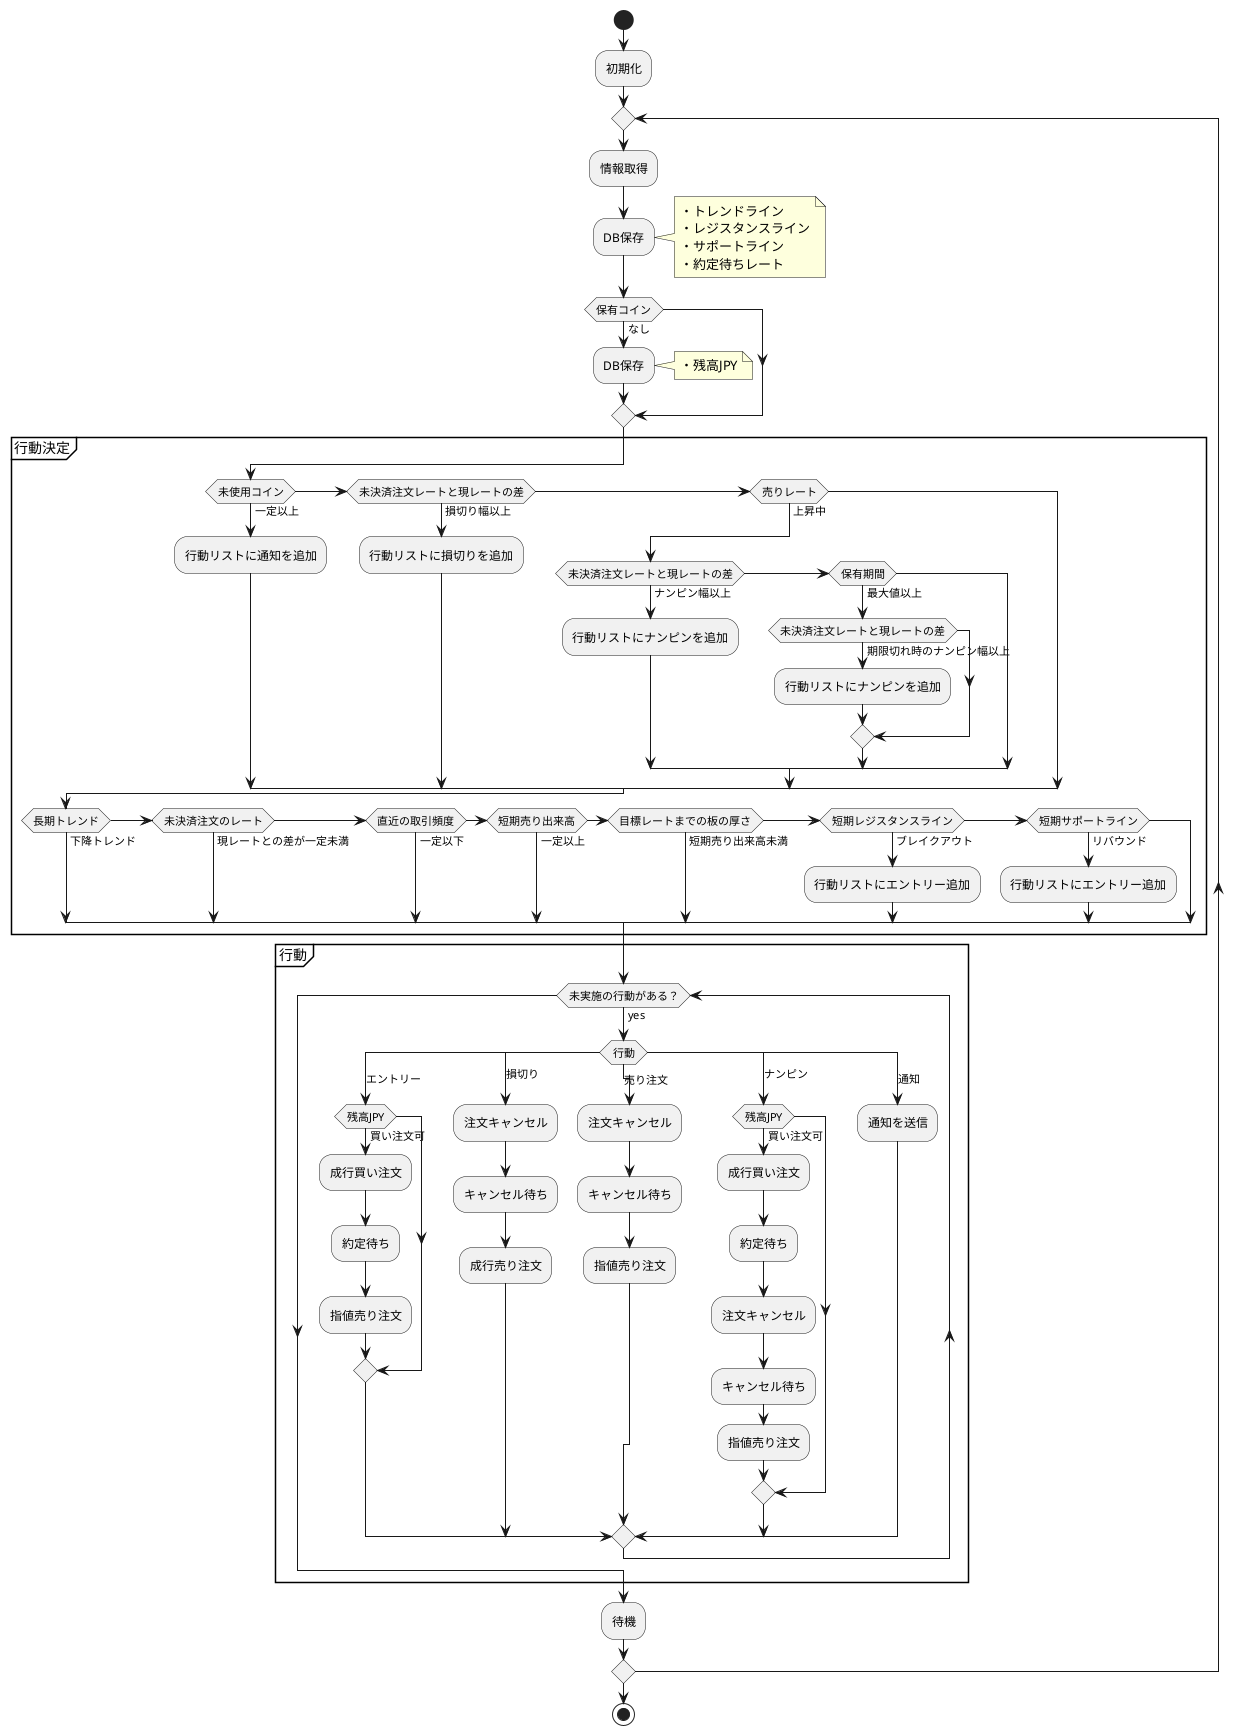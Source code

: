 @startuml trading-bot-rust
start

:初期化;

repeat
    :情報取得;

    :DB保存;
    note right
        ・トレンドライン
        ・レジスタンスライン
        ・サポートライン
        ・約定待ちレート
    end note

    if (保有コイン) then (なし)
        :DB保存;
        note right
            ・残高JPY
        end note
    endif

    partition 行動決定 {
        if (未使用コイン) then (一定以上)
            :行動リストに通知を追加;
        elseif (未決済注文レートと現レートの差) then (損切り幅以上)
            :行動リストに損切りを追加;
        elseif (売りレート) then (上昇中)
            if (未決済注文レートと現レートの差) then (ナンピン幅以上)
                :行動リストにナンピンを追加;
            elseif (保有期間) then (最大値以上)
                if (未決済注文レートと現レートの差) then (期限切れ時のナンピン幅以上)
                    :行動リストにナンピンを追加;
                endif
            endif
        endif

        if (長期トレンド) then (下降トレンド)
        elseif (未決済注文のレート) then (現レートとの差が一定未満)
        elseif (直近の取引頻度) then (一定以下)
        elseif (短期売り出来高) then (一定以上)
        elseif (目標レートまでの板の厚さ) then (短期売り出来高未満)
        elseif (短期レジスタンスライン) then (ブレイクアウト)
            :行動リストにエントリー追加;
        elseif (短期サポートライン) then (リバウンド)
            :行動リストにエントリー追加;
        endif
    }

    partition 行動 {
        while (未実施の行動がある？) is (yes)
            switch (行動)
            case (エントリー)
                if (残高JPY) then (買い注文可)
                    :成行買い注文;
                    :約定待ち;
                    :指値売り注文;
                endif
            case (損切り)
                :注文キャンセル;
                :キャンセル待ち;
                :成行売り注文;
            case (売り注文)
                :注文キャンセル;
                :キャンセル待ち;
                :指値売り注文;
            case (ナンピン)
                if (残高JPY) then (買い注文可)
                    :成行買い注文;
                    :約定待ち;
                    :注文キャンセル;
                    :キャンセル待ち;
                    :指値売り注文;
                endif
            case (通知)
                :通知を送信;
            endswitch
        endwhile
    }

    :待機;
repeat while

stop
@enduml